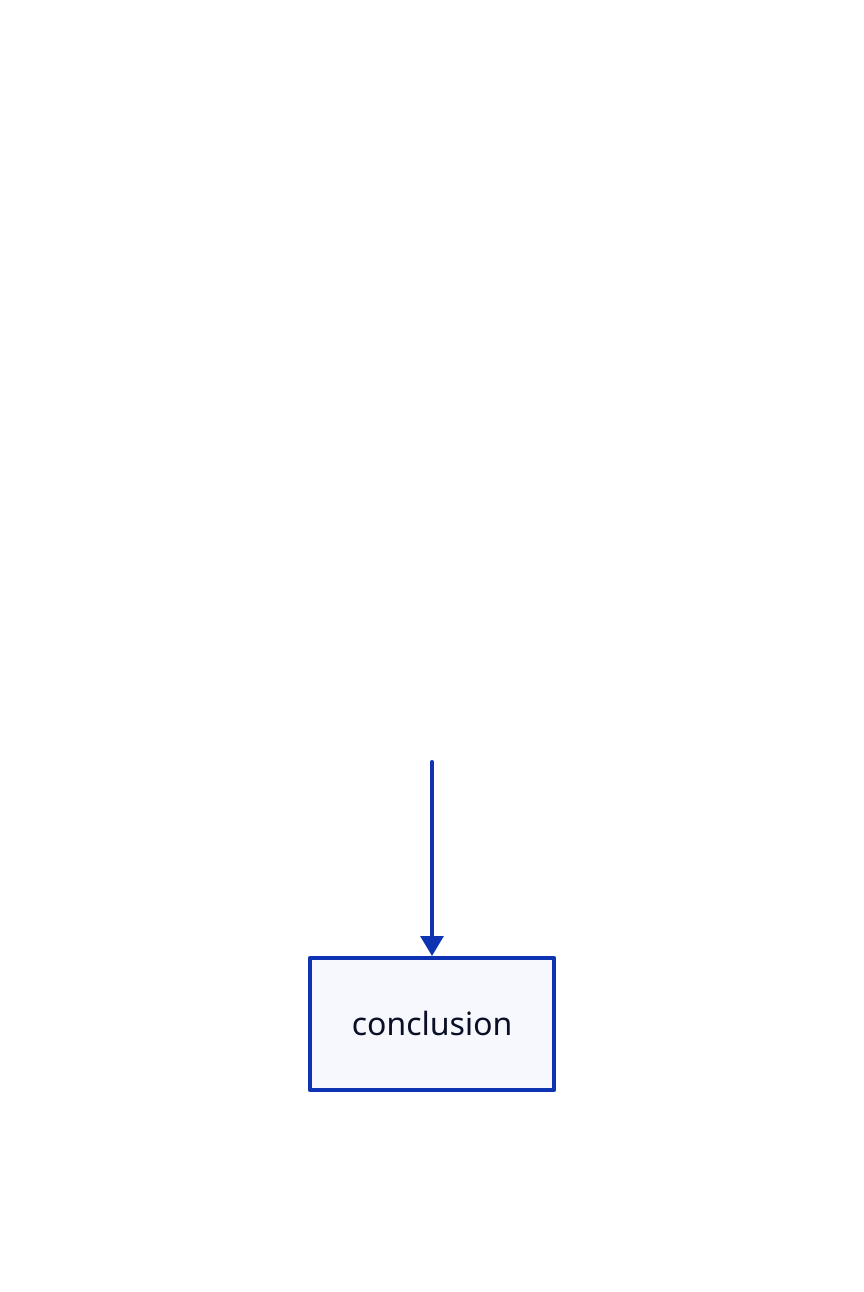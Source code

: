 explanation: |md
    # I can do headers
    ## sub title
    - list 1
    - list 2
    ---
    And other **normal** _markdown_ stuff
|

explanation -> conclusion